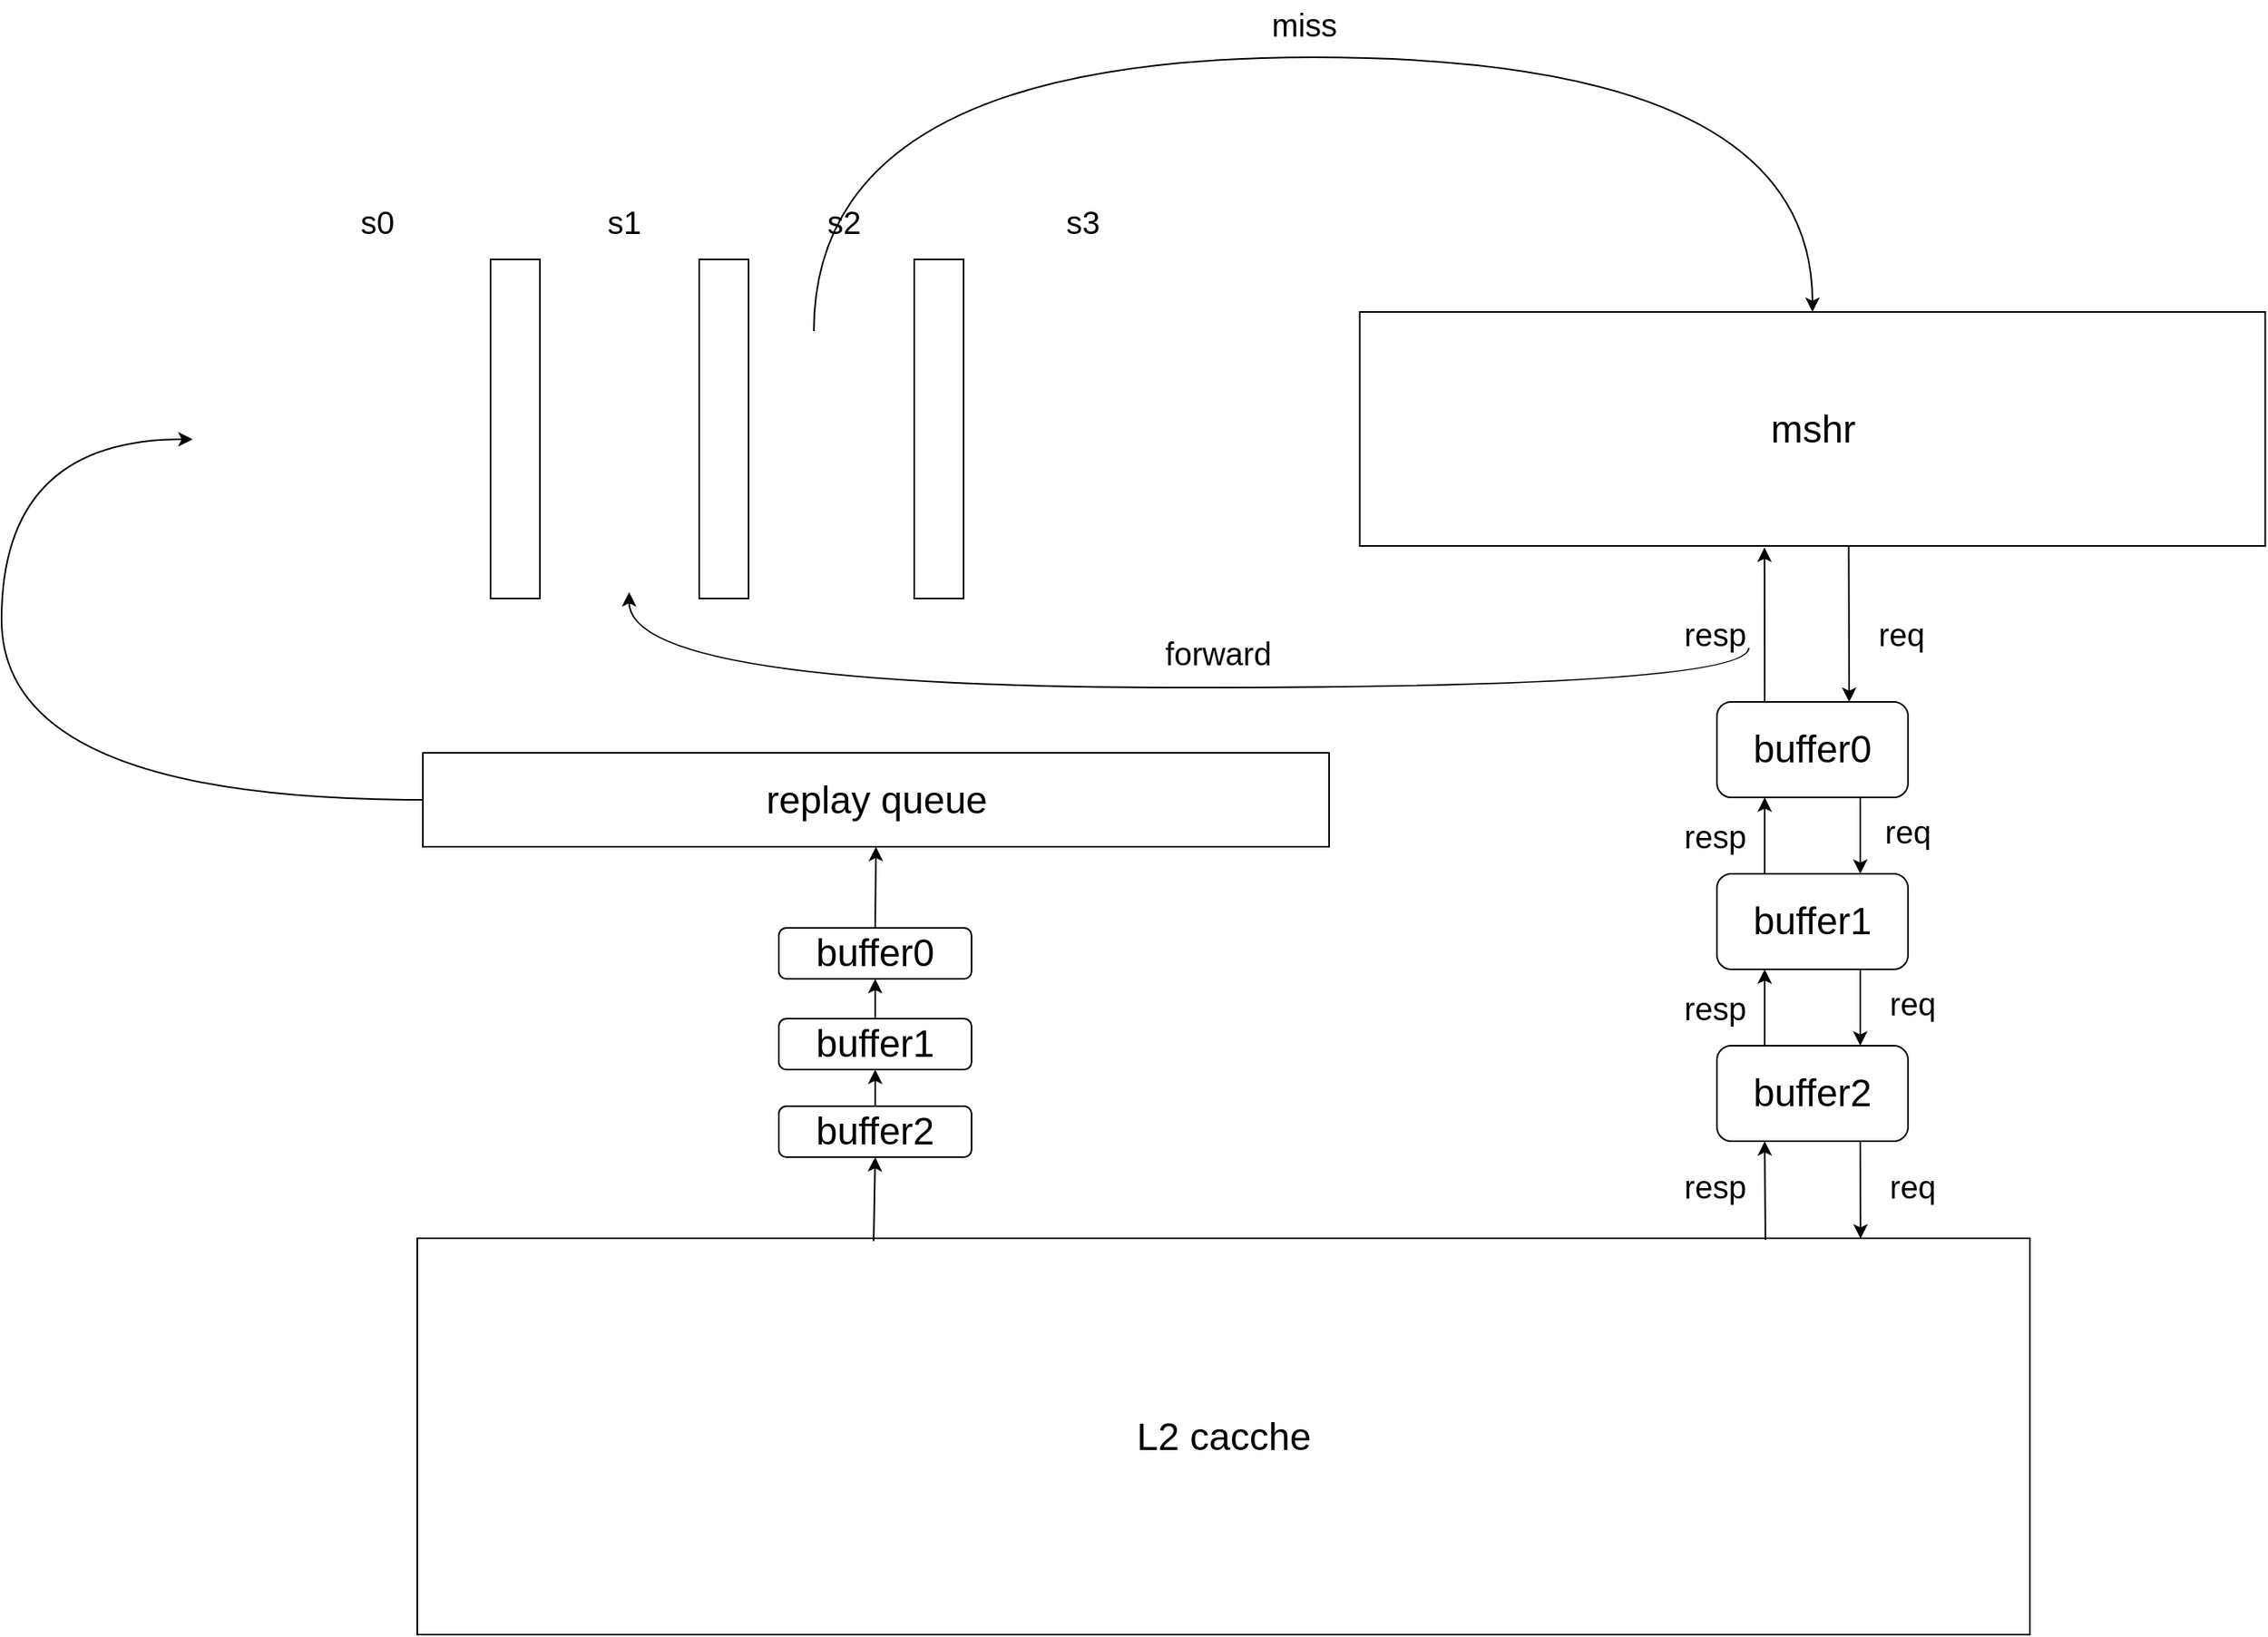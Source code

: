<mxfile version="21.1.4" type="github">
  <diagram name="第 1 页" id="Qr6vakDrju1xn6KvEsF8">
    <mxGraphModel dx="2074" dy="1060" grid="0" gridSize="10" guides="1" tooltips="1" connect="1" arrows="1" fold="1" page="1" pageScale="1" pageWidth="2339" pageHeight="3300" math="0" shadow="0">
      <root>
        <mxCell id="0" />
        <mxCell id="1" parent="0" />
        <mxCell id="yIvQLH9KiMLjOAJsWwCe-1" value="" style="rounded=0;whiteSpace=wrap;html=1;" vertex="1" parent="1">
          <mxGeometry x="431" y="246" width="31" height="213" as="geometry" />
        </mxCell>
        <mxCell id="yIvQLH9KiMLjOAJsWwCe-2" value="" style="rounded=0;whiteSpace=wrap;html=1;" vertex="1" parent="1">
          <mxGeometry x="562" y="246" width="31" height="213" as="geometry" />
        </mxCell>
        <mxCell id="yIvQLH9KiMLjOAJsWwCe-3" value="" style="rounded=0;whiteSpace=wrap;html=1;" vertex="1" parent="1">
          <mxGeometry x="697" y="246" width="31" height="213" as="geometry" />
        </mxCell>
        <mxCell id="yIvQLH9KiMLjOAJsWwCe-5" value="&lt;font style=&quot;font-size: 20px;&quot;&gt;s0&lt;/font&gt;" style="text;html=1;strokeColor=none;fillColor=none;align=center;verticalAlign=middle;whiteSpace=wrap;rounded=0;" vertex="1" parent="1">
          <mxGeometry x="330" y="207" width="60" height="30" as="geometry" />
        </mxCell>
        <mxCell id="yIvQLH9KiMLjOAJsWwCe-6" value="&lt;span style=&quot;font-size: 20px;&quot;&gt;s1&lt;/span&gt;" style="text;html=1;strokeColor=none;fillColor=none;align=center;verticalAlign=middle;whiteSpace=wrap;rounded=0;" vertex="1" parent="1">
          <mxGeometry x="485" y="207" width="60" height="30" as="geometry" />
        </mxCell>
        <mxCell id="yIvQLH9KiMLjOAJsWwCe-7" value="&lt;font style=&quot;font-size: 20px;&quot;&gt;s2&lt;/font&gt;" style="text;html=1;strokeColor=none;fillColor=none;align=center;verticalAlign=middle;whiteSpace=wrap;rounded=0;" vertex="1" parent="1">
          <mxGeometry x="623" y="207" width="60" height="30" as="geometry" />
        </mxCell>
        <mxCell id="yIvQLH9KiMLjOAJsWwCe-8" value="&lt;font style=&quot;font-size: 20px;&quot;&gt;s3&lt;/font&gt;" style="text;html=1;strokeColor=none;fillColor=none;align=center;verticalAlign=middle;whiteSpace=wrap;rounded=0;" vertex="1" parent="1">
          <mxGeometry x="773" y="207" width="60" height="30" as="geometry" />
        </mxCell>
        <mxCell id="yIvQLH9KiMLjOAJsWwCe-9" value="&lt;font style=&quot;font-size: 24px;&quot;&gt;mshr&lt;/font&gt;" style="rounded=0;whiteSpace=wrap;html=1;" vertex="1" parent="1">
          <mxGeometry x="976.75" y="279" width="568.5" height="147" as="geometry" />
        </mxCell>
        <mxCell id="yIvQLH9KiMLjOAJsWwCe-10" value="&lt;font style=&quot;font-size: 24px;&quot;&gt;buffer0&lt;/font&gt;" style="rounded=1;whiteSpace=wrap;html=1;" vertex="1" parent="1">
          <mxGeometry x="1201" y="524" width="120" height="60" as="geometry" />
        </mxCell>
        <mxCell id="yIvQLH9KiMLjOAJsWwCe-11" value="&lt;font style=&quot;font-size: 24px;&quot;&gt;buffer1&lt;/font&gt;" style="rounded=1;whiteSpace=wrap;html=1;" vertex="1" parent="1">
          <mxGeometry x="1201" y="632" width="120" height="60" as="geometry" />
        </mxCell>
        <mxCell id="yIvQLH9KiMLjOAJsWwCe-12" value="&lt;font style=&quot;font-size: 24px;&quot;&gt;buffer2&lt;/font&gt;" style="rounded=1;whiteSpace=wrap;html=1;" vertex="1" parent="1">
          <mxGeometry x="1201" y="740" width="120" height="60" as="geometry" />
        </mxCell>
        <mxCell id="yIvQLH9KiMLjOAJsWwCe-13" value="&lt;font style=&quot;font-size: 24px;&quot;&gt;L2 cacche&lt;/font&gt;" style="rounded=0;whiteSpace=wrap;html=1;" vertex="1" parent="1">
          <mxGeometry x="385" y="861" width="1012.5" height="249" as="geometry" />
        </mxCell>
        <mxCell id="yIvQLH9KiMLjOAJsWwCe-14" value="" style="endArrow=classic;html=1;rounded=0;exitX=0.54;exitY=1;exitDx=0;exitDy=0;exitPerimeter=0;entryX=0.692;entryY=0;entryDx=0;entryDy=0;entryPerimeter=0;" edge="1" parent="1" source="yIvQLH9KiMLjOAJsWwCe-9" target="yIvQLH9KiMLjOAJsWwCe-10">
          <mxGeometry width="50" height="50" relative="1" as="geometry">
            <mxPoint x="1642" y="538" as="sourcePoint" />
            <mxPoint x="1692" y="488" as="targetPoint" />
          </mxGeometry>
        </mxCell>
        <mxCell id="yIvQLH9KiMLjOAJsWwCe-15" value="" style="endArrow=classic;html=1;rounded=0;exitX=0.75;exitY=1;exitDx=0;exitDy=0;entryX=0.75;entryY=0;entryDx=0;entryDy=0;" edge="1" parent="1" source="yIvQLH9KiMLjOAJsWwCe-10" target="yIvQLH9KiMLjOAJsWwCe-11">
          <mxGeometry width="50" height="50" relative="1" as="geometry">
            <mxPoint x="1531" y="549" as="sourcePoint" />
            <mxPoint x="1531" y="711" as="targetPoint" />
          </mxGeometry>
        </mxCell>
        <mxCell id="yIvQLH9KiMLjOAJsWwCe-16" value="" style="endArrow=classic;html=1;rounded=0;exitX=0.75;exitY=1;exitDx=0;exitDy=0;entryX=0.75;entryY=0;entryDx=0;entryDy=0;" edge="1" parent="1" source="yIvQLH9KiMLjOAJsWwCe-11" target="yIvQLH9KiMLjOAJsWwCe-12">
          <mxGeometry width="50" height="50" relative="1" as="geometry">
            <mxPoint x="1436" y="644" as="sourcePoint" />
            <mxPoint x="1436" y="692" as="targetPoint" />
          </mxGeometry>
        </mxCell>
        <mxCell id="yIvQLH9KiMLjOAJsWwCe-17" value="" style="endArrow=classic;html=1;rounded=0;exitX=0.75;exitY=1;exitDx=0;exitDy=0;entryX=0.895;entryY=0.001;entryDx=0;entryDy=0;entryPerimeter=0;" edge="1" parent="1" source="yIvQLH9KiMLjOAJsWwCe-12" target="yIvQLH9KiMLjOAJsWwCe-13">
          <mxGeometry width="50" height="50" relative="1" as="geometry">
            <mxPoint x="1432" y="752" as="sourcePoint" />
            <mxPoint x="1432" y="800" as="targetPoint" />
          </mxGeometry>
        </mxCell>
        <mxCell id="yIvQLH9KiMLjOAJsWwCe-18" value="" style="endArrow=classic;html=1;rounded=0;exitX=0.836;exitY=0.004;exitDx=0;exitDy=0;entryX=0.25;entryY=1;entryDx=0;entryDy=0;exitPerimeter=0;" edge="1" parent="1" source="yIvQLH9KiMLjOAJsWwCe-13" target="yIvQLH9KiMLjOAJsWwCe-12">
          <mxGeometry width="50" height="50" relative="1" as="geometry">
            <mxPoint x="1301" y="810" as="sourcePoint" />
            <mxPoint x="1301" y="871" as="targetPoint" />
          </mxGeometry>
        </mxCell>
        <mxCell id="yIvQLH9KiMLjOAJsWwCe-19" value="" style="endArrow=classic;html=1;rounded=0;exitX=0.25;exitY=0;exitDx=0;exitDy=0;entryX=0.25;entryY=1;entryDx=0;entryDy=0;" edge="1" parent="1" source="yIvQLH9KiMLjOAJsWwCe-12" target="yIvQLH9KiMLjOAJsWwCe-11">
          <mxGeometry width="50" height="50" relative="1" as="geometry">
            <mxPoint x="1241" y="872" as="sourcePoint" />
            <mxPoint x="1241" y="810" as="targetPoint" />
          </mxGeometry>
        </mxCell>
        <mxCell id="yIvQLH9KiMLjOAJsWwCe-20" value="" style="endArrow=classic;html=1;rounded=0;entryX=0.25;entryY=1;entryDx=0;entryDy=0;exitX=0.25;exitY=0;exitDx=0;exitDy=0;" edge="1" parent="1" source="yIvQLH9KiMLjOAJsWwCe-11" target="yIvQLH9KiMLjOAJsWwCe-10">
          <mxGeometry width="50" height="50" relative="1" as="geometry">
            <mxPoint x="1261" y="623" as="sourcePoint" />
            <mxPoint x="1241" y="702" as="targetPoint" />
          </mxGeometry>
        </mxCell>
        <mxCell id="yIvQLH9KiMLjOAJsWwCe-21" value="" style="endArrow=classic;html=1;rounded=0;exitX=0.25;exitY=0;exitDx=0;exitDy=0;entryX=0.447;entryY=1.007;entryDx=0;entryDy=0;entryPerimeter=0;" edge="1" parent="1" source="yIvQLH9KiMLjOAJsWwCe-10" target="yIvQLH9KiMLjOAJsWwCe-9">
          <mxGeometry width="50" height="50" relative="1" as="geometry">
            <mxPoint x="1234" y="494" as="sourcePoint" />
            <mxPoint x="1225" y="433" as="targetPoint" />
          </mxGeometry>
        </mxCell>
        <mxCell id="yIvQLH9KiMLjOAJsWwCe-22" value="" style="endArrow=classic;html=1;rounded=0;entryX=0.5;entryY=0;entryDx=0;entryDy=0;edgeStyle=orthogonalEdgeStyle;curved=1;" edge="1" parent="1" target="yIvQLH9KiMLjOAJsWwCe-9">
          <mxGeometry width="50" height="50" relative="1" as="geometry">
            <mxPoint x="634" y="291" as="sourcePoint" />
            <mxPoint x="914" y="48" as="targetPoint" />
            <Array as="points">
              <mxPoint x="634" y="119" />
              <mxPoint x="1261" y="119" />
            </Array>
          </mxGeometry>
        </mxCell>
        <mxCell id="yIvQLH9KiMLjOAJsWwCe-23" value="&lt;span style=&quot;font-size: 24px;&quot;&gt;replay queue&lt;/span&gt;" style="rounded=0;whiteSpace=wrap;html=1;" vertex="1" parent="1">
          <mxGeometry x="388.5" y="556" width="569" height="59" as="geometry" />
        </mxCell>
        <mxCell id="yIvQLH9KiMLjOAJsWwCe-25" value="&lt;font style=&quot;font-size: 24px;&quot;&gt;buffer0&lt;/font&gt;" style="rounded=1;whiteSpace=wrap;html=1;" vertex="1" parent="1">
          <mxGeometry x="612" y="666" width="121" height="32" as="geometry" />
        </mxCell>
        <mxCell id="yIvQLH9KiMLjOAJsWwCe-28" value="&lt;font style=&quot;font-size: 24px;&quot;&gt;buffer1&lt;/font&gt;" style="rounded=1;whiteSpace=wrap;html=1;" vertex="1" parent="1">
          <mxGeometry x="612" y="723" width="121" height="32" as="geometry" />
        </mxCell>
        <mxCell id="yIvQLH9KiMLjOAJsWwCe-29" value="&lt;font style=&quot;font-size: 24px;&quot;&gt;buffer2&lt;/font&gt;" style="rounded=1;whiteSpace=wrap;html=1;" vertex="1" parent="1">
          <mxGeometry x="612" y="778" width="121" height="32" as="geometry" />
        </mxCell>
        <mxCell id="yIvQLH9KiMLjOAJsWwCe-30" value="" style="endArrow=classic;html=1;rounded=0;entryX=0.5;entryY=1;entryDx=0;entryDy=0;exitX=0.283;exitY=0.007;exitDx=0;exitDy=0;exitPerimeter=0;" edge="1" parent="1" source="yIvQLH9KiMLjOAJsWwCe-13" target="yIvQLH9KiMLjOAJsWwCe-29">
          <mxGeometry width="50" height="50" relative="1" as="geometry">
            <mxPoint x="673" y="857" as="sourcePoint" />
            <mxPoint x="660" y="855" as="targetPoint" />
          </mxGeometry>
        </mxCell>
        <mxCell id="yIvQLH9KiMLjOAJsWwCe-31" value="" style="endArrow=classic;html=1;rounded=0;entryX=0.5;entryY=1;entryDx=0;entryDy=0;exitX=0.5;exitY=0;exitDx=0;exitDy=0;" edge="1" parent="1" source="yIvQLH9KiMLjOAJsWwCe-29" target="yIvQLH9KiMLjOAJsWwCe-28">
          <mxGeometry width="50" height="50" relative="1" as="geometry">
            <mxPoint x="676" y="786" as="sourcePoint" />
            <mxPoint x="683" y="827" as="targetPoint" />
          </mxGeometry>
        </mxCell>
        <mxCell id="yIvQLH9KiMLjOAJsWwCe-32" value="" style="endArrow=classic;html=1;rounded=0;entryX=0.5;entryY=1;entryDx=0;entryDy=0;exitX=0.5;exitY=0;exitDx=0;exitDy=0;" edge="1" parent="1" source="yIvQLH9KiMLjOAJsWwCe-28" target="yIvQLH9KiMLjOAJsWwCe-25">
          <mxGeometry width="50" height="50" relative="1" as="geometry">
            <mxPoint x="683" y="795" as="sourcePoint" />
            <mxPoint x="683" y="774" as="targetPoint" />
          </mxGeometry>
        </mxCell>
        <mxCell id="yIvQLH9KiMLjOAJsWwCe-33" value="" style="endArrow=classic;html=1;rounded=0;entryX=0.5;entryY=1;entryDx=0;entryDy=0;exitX=0.5;exitY=0;exitDx=0;exitDy=0;" edge="1" parent="1" source="yIvQLH9KiMLjOAJsWwCe-25" target="yIvQLH9KiMLjOAJsWwCe-23">
          <mxGeometry width="50" height="50" relative="1" as="geometry">
            <mxPoint x="693" y="805" as="sourcePoint" />
            <mxPoint x="693" y="784" as="targetPoint" />
          </mxGeometry>
        </mxCell>
        <mxCell id="yIvQLH9KiMLjOAJsWwCe-34" value="" style="endArrow=classic;html=1;rounded=0;edgeStyle=orthogonalEdgeStyle;curved=1;exitX=0;exitY=0.5;exitDx=0;exitDy=0;" edge="1" parent="1" source="yIvQLH9KiMLjOAJsWwCe-23">
          <mxGeometry width="50" height="50" relative="1" as="geometry">
            <mxPoint x="639" y="522" as="sourcePoint" />
            <mxPoint x="244" y="359" as="targetPoint" />
            <Array as="points">
              <mxPoint x="124" y="586" />
              <mxPoint x="124" y="359" />
            </Array>
          </mxGeometry>
        </mxCell>
        <mxCell id="yIvQLH9KiMLjOAJsWwCe-36" value="" style="endArrow=classic;html=1;rounded=0;edgeStyle=orthogonalEdgeStyle;curved=1;" edge="1" parent="1">
          <mxGeometry width="50" height="50" relative="1" as="geometry">
            <mxPoint x="1221" y="490" as="sourcePoint" />
            <mxPoint x="518" y="455" as="targetPoint" />
            <Array as="points">
              <mxPoint x="1221" y="515" />
              <mxPoint x="518" y="515" />
            </Array>
          </mxGeometry>
        </mxCell>
        <mxCell id="yIvQLH9KiMLjOAJsWwCe-37" value="&lt;font style=&quot;font-size: 20px;&quot;&gt;miss&lt;/font&gt;" style="text;html=1;strokeColor=none;fillColor=none;align=center;verticalAlign=middle;whiteSpace=wrap;rounded=0;" vertex="1" parent="1">
          <mxGeometry x="912" y="83" width="60" height="30" as="geometry" />
        </mxCell>
        <mxCell id="yIvQLH9KiMLjOAJsWwCe-38" value="&lt;font style=&quot;font-size: 20px;&quot;&gt;req&lt;/font&gt;" style="text;html=1;strokeColor=none;fillColor=none;align=center;verticalAlign=middle;whiteSpace=wrap;rounded=0;" vertex="1" parent="1">
          <mxGeometry x="1287" y="466" width="60" height="30" as="geometry" />
        </mxCell>
        <mxCell id="yIvQLH9KiMLjOAJsWwCe-39" value="&lt;font style=&quot;font-size: 20px;&quot;&gt;req&lt;/font&gt;" style="text;html=1;strokeColor=none;fillColor=none;align=center;verticalAlign=middle;whiteSpace=wrap;rounded=0;" vertex="1" parent="1">
          <mxGeometry x="1291" y="590" width="60" height="30" as="geometry" />
        </mxCell>
        <mxCell id="yIvQLH9KiMLjOAJsWwCe-40" value="&lt;font style=&quot;font-size: 20px;&quot;&gt;req&lt;/font&gt;" style="text;html=1;strokeColor=none;fillColor=none;align=center;verticalAlign=middle;whiteSpace=wrap;rounded=0;" vertex="1" parent="1">
          <mxGeometry x="1294" y="698" width="60" height="30" as="geometry" />
        </mxCell>
        <mxCell id="yIvQLH9KiMLjOAJsWwCe-41" value="&lt;font style=&quot;font-size: 20px;&quot;&gt;req&lt;/font&gt;" style="text;html=1;strokeColor=none;fillColor=none;align=center;verticalAlign=middle;whiteSpace=wrap;rounded=0;" vertex="1" parent="1">
          <mxGeometry x="1294" y="813" width="60" height="30" as="geometry" />
        </mxCell>
        <mxCell id="yIvQLH9KiMLjOAJsWwCe-42" value="&lt;font style=&quot;font-size: 20px;&quot;&gt;resp&lt;/font&gt;" style="text;html=1;strokeColor=none;fillColor=none;align=center;verticalAlign=middle;whiteSpace=wrap;rounded=0;" vertex="1" parent="1">
          <mxGeometry x="1170" y="813" width="60" height="30" as="geometry" />
        </mxCell>
        <mxCell id="yIvQLH9KiMLjOAJsWwCe-43" value="&lt;font style=&quot;font-size: 20px;&quot;&gt;resp&lt;/font&gt;" style="text;html=1;strokeColor=none;fillColor=none;align=center;verticalAlign=middle;whiteSpace=wrap;rounded=0;" vertex="1" parent="1">
          <mxGeometry x="1170" y="701" width="60" height="30" as="geometry" />
        </mxCell>
        <mxCell id="yIvQLH9KiMLjOAJsWwCe-44" value="&lt;font style=&quot;font-size: 20px;&quot;&gt;resp&lt;/font&gt;" style="text;html=1;strokeColor=none;fillColor=none;align=center;verticalAlign=middle;whiteSpace=wrap;rounded=0;" vertex="1" parent="1">
          <mxGeometry x="1170" y="593" width="60" height="30" as="geometry" />
        </mxCell>
        <mxCell id="yIvQLH9KiMLjOAJsWwCe-45" value="&lt;font style=&quot;font-size: 20px;&quot;&gt;resp&lt;/font&gt;" style="text;html=1;strokeColor=none;fillColor=none;align=center;verticalAlign=middle;whiteSpace=wrap;rounded=0;" vertex="1" parent="1">
          <mxGeometry x="1170" y="466" width="60" height="30" as="geometry" />
        </mxCell>
        <mxCell id="yIvQLH9KiMLjOAJsWwCe-46" value="&lt;font style=&quot;font-size: 20px;&quot;&gt;forward&lt;/font&gt;" style="text;html=1;strokeColor=none;fillColor=none;align=center;verticalAlign=middle;whiteSpace=wrap;rounded=0;" vertex="1" parent="1">
          <mxGeometry x="845" y="473" width="86" height="39" as="geometry" />
        </mxCell>
      </root>
    </mxGraphModel>
  </diagram>
</mxfile>
